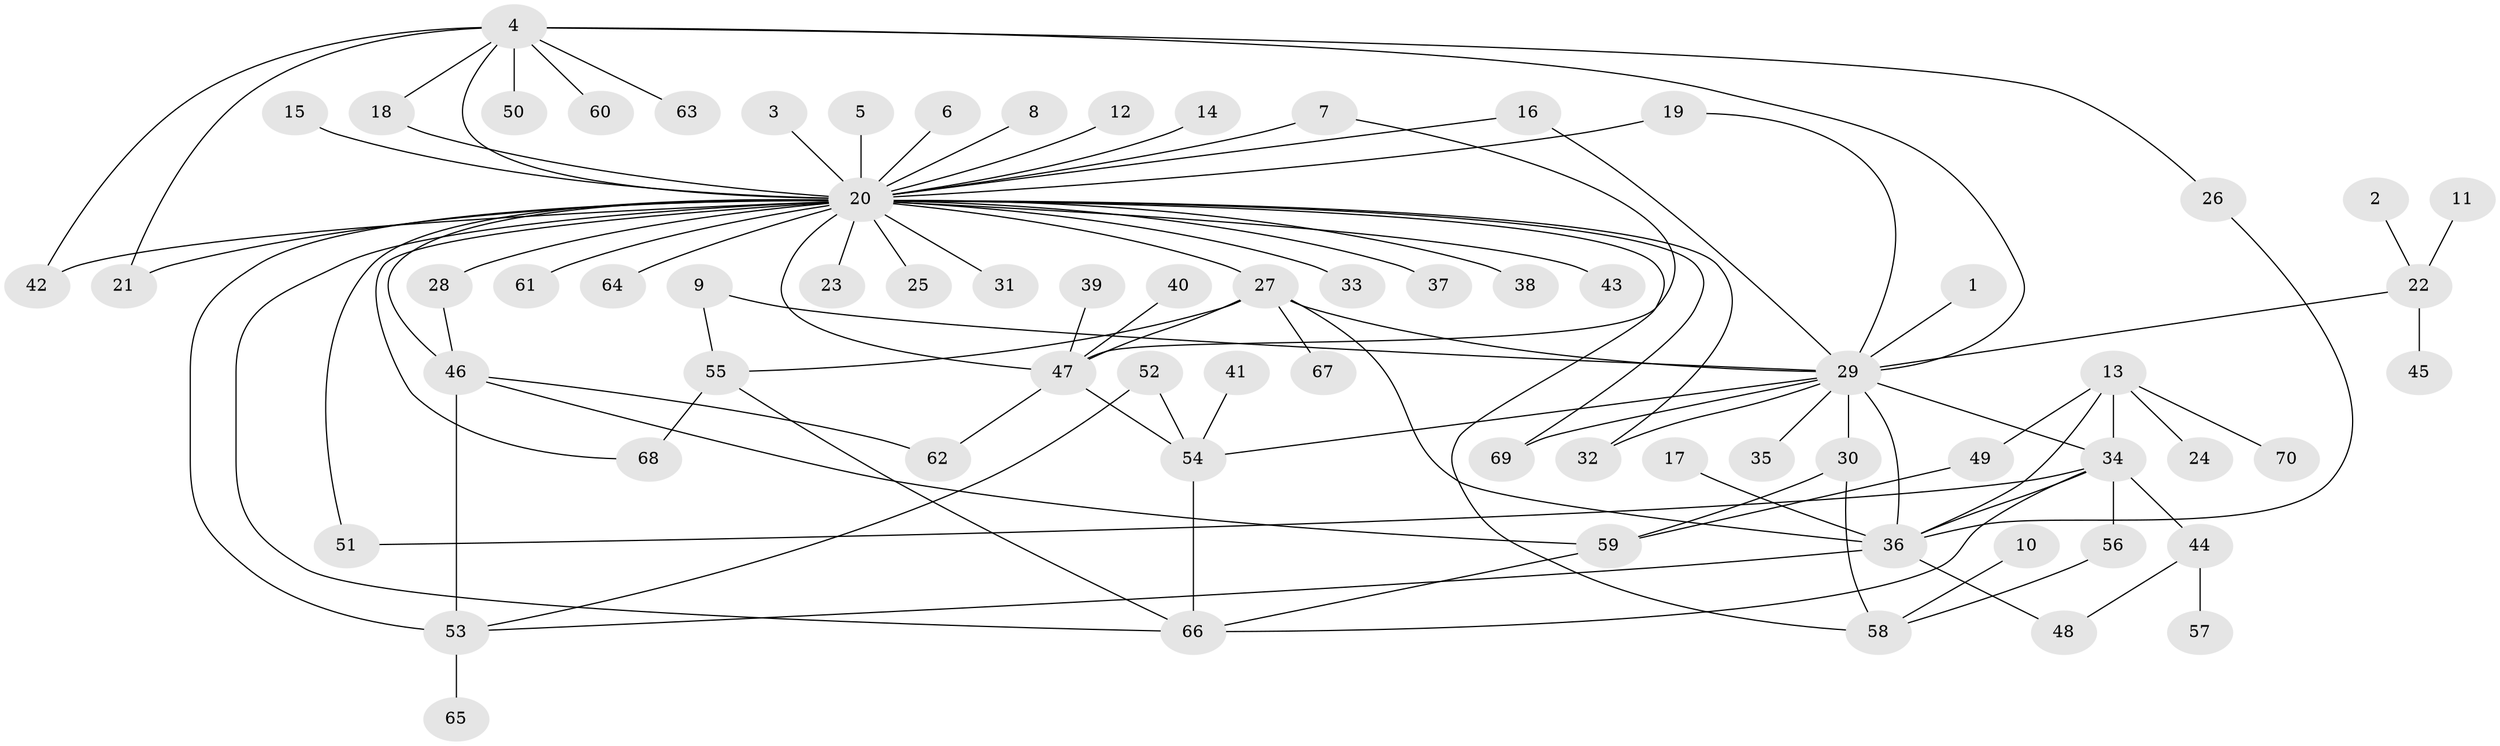 // original degree distribution, {17: 0.007407407407407408, 11: 0.007407407407407408, 6: 0.014814814814814815, 1: 0.4962962962962963, 4: 0.037037037037037035, 38: 0.007407407407407408, 7: 0.044444444444444446, 2: 0.2962962962962963, 9: 0.007407407407407408, 3: 0.05185185185185185, 5: 0.022222222222222223, 10: 0.007407407407407408}
// Generated by graph-tools (version 1.1) at 2025/01/03/09/25 03:01:42]
// undirected, 70 vertices, 101 edges
graph export_dot {
graph [start="1"]
  node [color=gray90,style=filled];
  1;
  2;
  3;
  4;
  5;
  6;
  7;
  8;
  9;
  10;
  11;
  12;
  13;
  14;
  15;
  16;
  17;
  18;
  19;
  20;
  21;
  22;
  23;
  24;
  25;
  26;
  27;
  28;
  29;
  30;
  31;
  32;
  33;
  34;
  35;
  36;
  37;
  38;
  39;
  40;
  41;
  42;
  43;
  44;
  45;
  46;
  47;
  48;
  49;
  50;
  51;
  52;
  53;
  54;
  55;
  56;
  57;
  58;
  59;
  60;
  61;
  62;
  63;
  64;
  65;
  66;
  67;
  68;
  69;
  70;
  1 -- 29 [weight=1.0];
  2 -- 22 [weight=1.0];
  3 -- 20 [weight=1.0];
  4 -- 18 [weight=1.0];
  4 -- 20 [weight=1.0];
  4 -- 21 [weight=1.0];
  4 -- 26 [weight=1.0];
  4 -- 29 [weight=1.0];
  4 -- 42 [weight=1.0];
  4 -- 50 [weight=1.0];
  4 -- 60 [weight=1.0];
  4 -- 63 [weight=1.0];
  5 -- 20 [weight=1.0];
  6 -- 20 [weight=1.0];
  7 -- 20 [weight=1.0];
  7 -- 47 [weight=1.0];
  8 -- 20 [weight=1.0];
  9 -- 29 [weight=1.0];
  9 -- 55 [weight=1.0];
  10 -- 58 [weight=1.0];
  11 -- 22 [weight=1.0];
  12 -- 20 [weight=1.0];
  13 -- 24 [weight=1.0];
  13 -- 34 [weight=1.0];
  13 -- 36 [weight=1.0];
  13 -- 49 [weight=1.0];
  13 -- 70 [weight=1.0];
  14 -- 20 [weight=1.0];
  15 -- 20 [weight=1.0];
  16 -- 20 [weight=1.0];
  16 -- 29 [weight=1.0];
  17 -- 36 [weight=1.0];
  18 -- 20 [weight=1.0];
  19 -- 20 [weight=1.0];
  19 -- 29 [weight=1.0];
  20 -- 21 [weight=1.0];
  20 -- 23 [weight=1.0];
  20 -- 25 [weight=1.0];
  20 -- 27 [weight=1.0];
  20 -- 28 [weight=1.0];
  20 -- 31 [weight=1.0];
  20 -- 32 [weight=1.0];
  20 -- 33 [weight=1.0];
  20 -- 37 [weight=1.0];
  20 -- 38 [weight=1.0];
  20 -- 42 [weight=1.0];
  20 -- 43 [weight=1.0];
  20 -- 46 [weight=1.0];
  20 -- 47 [weight=1.0];
  20 -- 51 [weight=1.0];
  20 -- 53 [weight=2.0];
  20 -- 58 [weight=1.0];
  20 -- 61 [weight=1.0];
  20 -- 64 [weight=1.0];
  20 -- 66 [weight=1.0];
  20 -- 68 [weight=1.0];
  20 -- 69 [weight=1.0];
  22 -- 29 [weight=1.0];
  22 -- 45 [weight=1.0];
  26 -- 36 [weight=1.0];
  27 -- 29 [weight=2.0];
  27 -- 36 [weight=1.0];
  27 -- 47 [weight=1.0];
  27 -- 55 [weight=1.0];
  27 -- 67 [weight=1.0];
  28 -- 46 [weight=1.0];
  29 -- 30 [weight=1.0];
  29 -- 32 [weight=1.0];
  29 -- 34 [weight=1.0];
  29 -- 35 [weight=1.0];
  29 -- 36 [weight=1.0];
  29 -- 54 [weight=1.0];
  29 -- 69 [weight=1.0];
  30 -- 58 [weight=1.0];
  30 -- 59 [weight=1.0];
  34 -- 36 [weight=1.0];
  34 -- 44 [weight=1.0];
  34 -- 51 [weight=1.0];
  34 -- 56 [weight=1.0];
  34 -- 66 [weight=1.0];
  36 -- 48 [weight=1.0];
  36 -- 53 [weight=1.0];
  39 -- 47 [weight=1.0];
  40 -- 47 [weight=1.0];
  41 -- 54 [weight=1.0];
  44 -- 48 [weight=1.0];
  44 -- 57 [weight=1.0];
  46 -- 53 [weight=1.0];
  46 -- 59 [weight=1.0];
  46 -- 62 [weight=1.0];
  47 -- 54 [weight=1.0];
  47 -- 62 [weight=1.0];
  49 -- 59 [weight=1.0];
  52 -- 53 [weight=1.0];
  52 -- 54 [weight=1.0];
  53 -- 65 [weight=1.0];
  54 -- 66 [weight=1.0];
  55 -- 66 [weight=1.0];
  55 -- 68 [weight=1.0];
  56 -- 58 [weight=1.0];
  59 -- 66 [weight=1.0];
}

